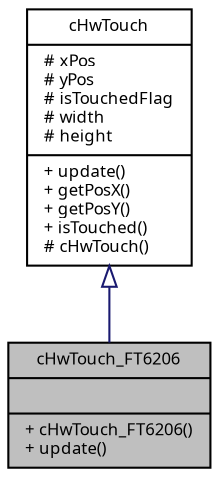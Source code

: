 digraph "cHwTouch_FT6206"
{
  edge [fontname="Sans",fontsize="8",labelfontname="Sans",labelfontsize="8"];
  node [fontname="Sans",fontsize="8",shape=record];
  Node1 [label="{cHwTouch_FT6206\n||+ cHwTouch_FT6206()\l+ update()\l}",height=0.2,width=0.4,color="black", fillcolor="grey75", style="filled", fontcolor="black"];
  Node2 -> Node1 [dir="back",color="midnightblue",fontsize="8",style="solid",arrowtail="onormal",fontname="Sans"];
  Node2 [label="{cHwTouch\n|# xPos\l# yPos\l# isTouchedFlag\l# width\l# height\l|+ update()\l+ getPosX()\l+ getPosY()\l+ isTouched()\l# cHwTouch()\l}",height=0.2,width=0.4,color="black", fillcolor="white", style="filled",URL="$classc_hw_touch.html",tooltip="Abstract class supporting touch sensor of graphic displays. "];
}
